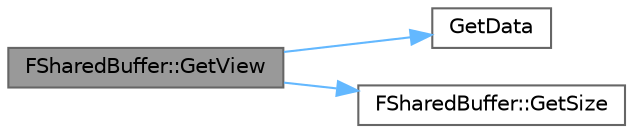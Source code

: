 digraph "FSharedBuffer::GetView"
{
 // INTERACTIVE_SVG=YES
 // LATEX_PDF_SIZE
  bgcolor="transparent";
  edge [fontname=Helvetica,fontsize=10,labelfontname=Helvetica,labelfontsize=10];
  node [fontname=Helvetica,fontsize=10,shape=box,height=0.2,width=0.4];
  rankdir="LR";
  Node1 [id="Node000001",label="FSharedBuffer::GetView",height=0.2,width=0.4,color="gray40", fillcolor="grey60", style="filled", fontcolor="black",tooltip="Returns a view of the buffer."];
  Node1 -> Node2 [id="edge1_Node000001_Node000002",color="steelblue1",style="solid",tooltip=" "];
  Node2 [id="Node000002",label="GetData",height=0.2,width=0.4,color="grey40", fillcolor="white", style="filled",URL="$d3/ddf/StringConv_8h.html#a4111b73e6a9d7101173e7223118962f3",tooltip=" "];
  Node1 -> Node3 [id="edge2_Node000001_Node000003",color="steelblue1",style="solid",tooltip=" "];
  Node3 [id="Node000003",label="FSharedBuffer::GetSize",height=0.2,width=0.4,color="grey40", fillcolor="white", style="filled",URL="$d5/d2c/classFSharedBuffer.html#a545f64d80f3d3e867cb2c4cf2cd17098",tooltip="Returns the size of the buffer in bytes."];
}
